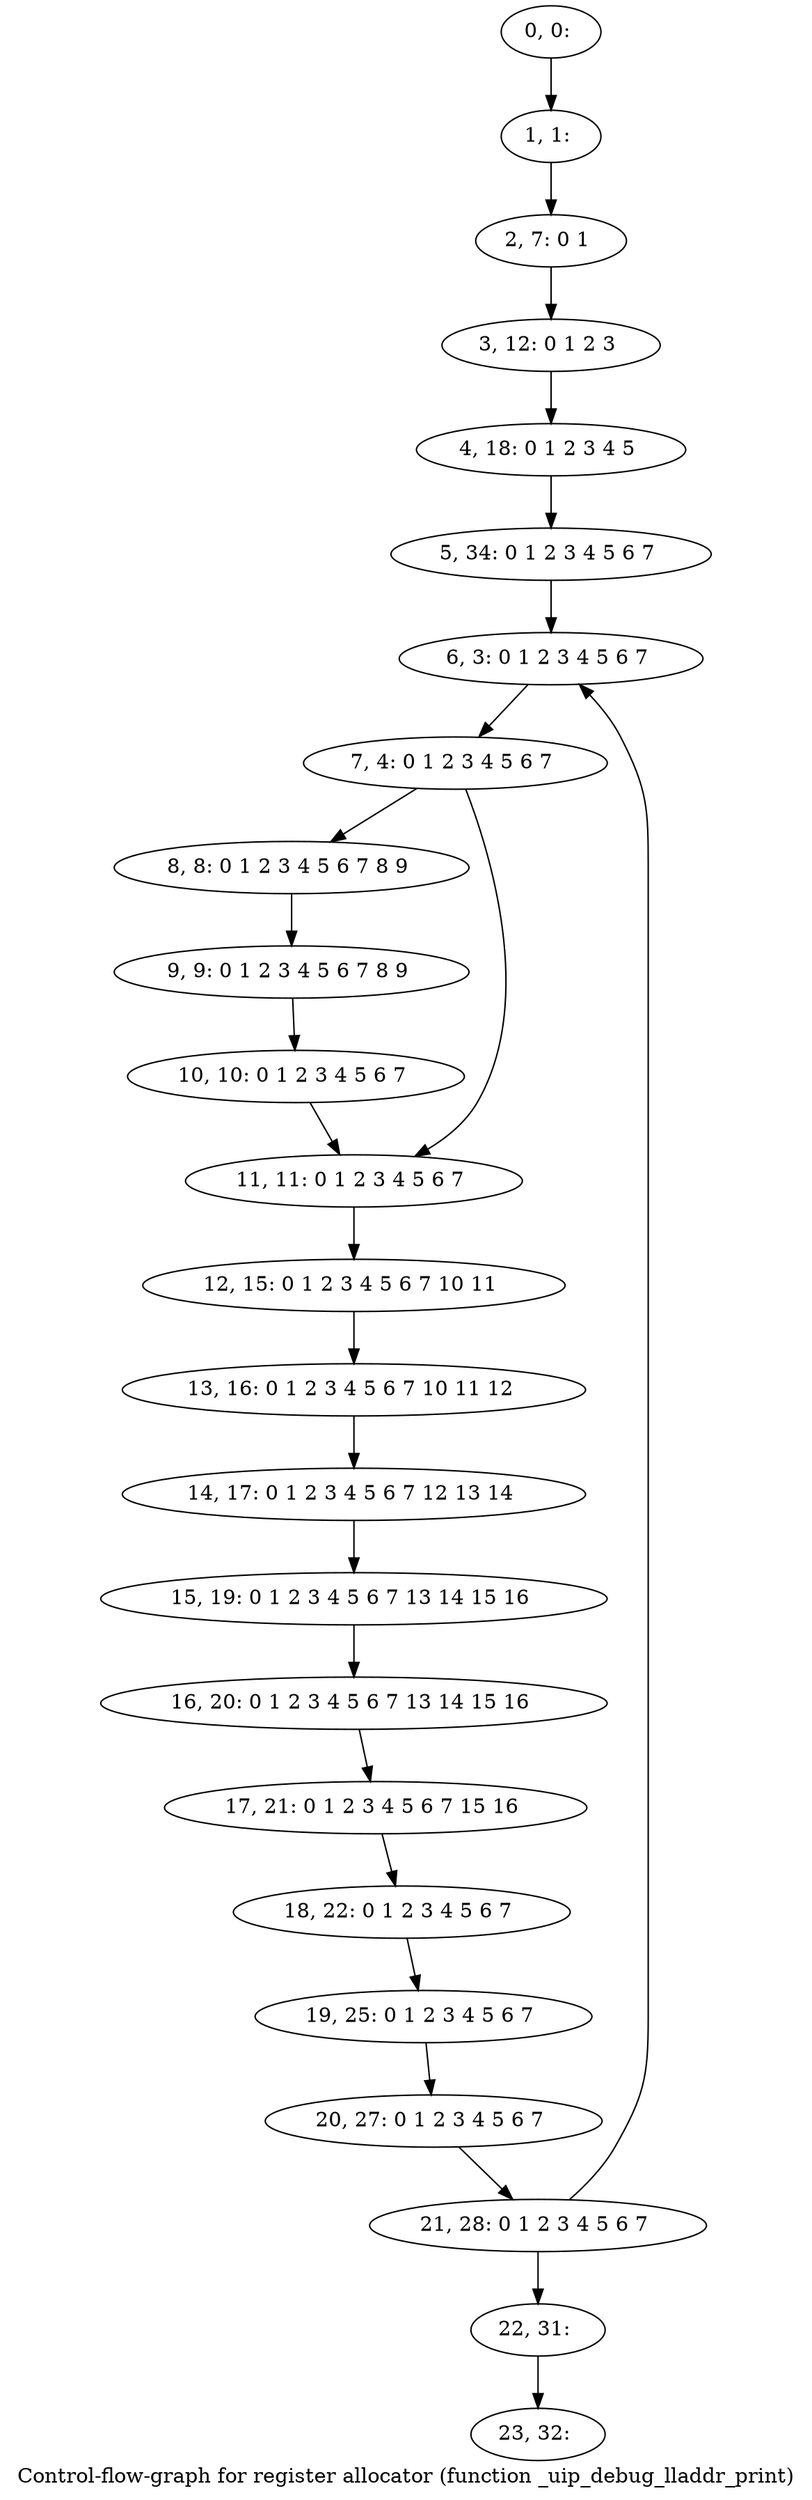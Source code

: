 digraph G {
graph [label="Control-flow-graph for register allocator (function _uip_debug_lladdr_print)"]
0[label="0, 0: "];
1[label="1, 1: "];
2[label="2, 7: 0 1 "];
3[label="3, 12: 0 1 2 3 "];
4[label="4, 18: 0 1 2 3 4 5 "];
5[label="5, 34: 0 1 2 3 4 5 6 7 "];
6[label="6, 3: 0 1 2 3 4 5 6 7 "];
7[label="7, 4: 0 1 2 3 4 5 6 7 "];
8[label="8, 8: 0 1 2 3 4 5 6 7 8 9 "];
9[label="9, 9: 0 1 2 3 4 5 6 7 8 9 "];
10[label="10, 10: 0 1 2 3 4 5 6 7 "];
11[label="11, 11: 0 1 2 3 4 5 6 7 "];
12[label="12, 15: 0 1 2 3 4 5 6 7 10 11 "];
13[label="13, 16: 0 1 2 3 4 5 6 7 10 11 12 "];
14[label="14, 17: 0 1 2 3 4 5 6 7 12 13 14 "];
15[label="15, 19: 0 1 2 3 4 5 6 7 13 14 15 16 "];
16[label="16, 20: 0 1 2 3 4 5 6 7 13 14 15 16 "];
17[label="17, 21: 0 1 2 3 4 5 6 7 15 16 "];
18[label="18, 22: 0 1 2 3 4 5 6 7 "];
19[label="19, 25: 0 1 2 3 4 5 6 7 "];
20[label="20, 27: 0 1 2 3 4 5 6 7 "];
21[label="21, 28: 0 1 2 3 4 5 6 7 "];
22[label="22, 31: "];
23[label="23, 32: "];
0->1 ;
1->2 ;
2->3 ;
3->4 ;
4->5 ;
5->6 ;
6->7 ;
7->8 ;
7->11 ;
8->9 ;
9->10 ;
10->11 ;
11->12 ;
12->13 ;
13->14 ;
14->15 ;
15->16 ;
16->17 ;
17->18 ;
18->19 ;
19->20 ;
20->21 ;
21->22 ;
21->6 ;
22->23 ;
}
